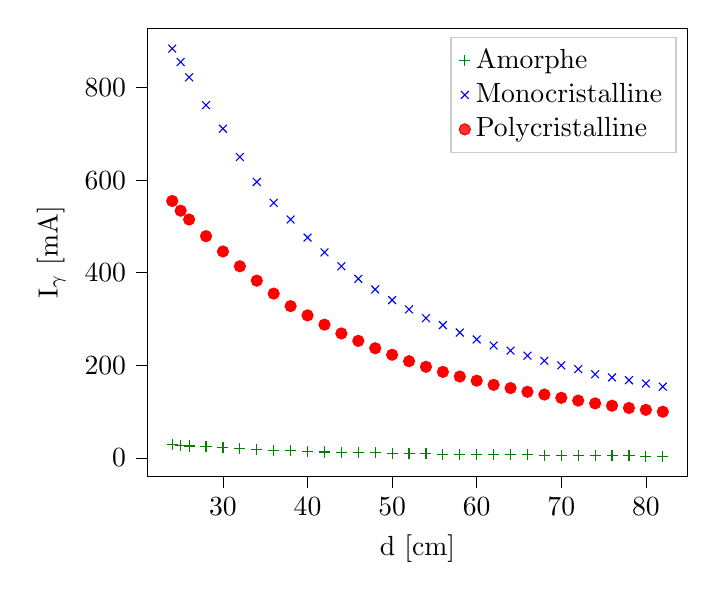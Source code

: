 % This file was created with tikzplotlib v0.10.1.
\begin{tikzpicture}

\definecolor{darkgray176}{RGB}{176,176,176}
\definecolor{green01270}{RGB}{0,127,0}
\definecolor{lightgray204}{RGB}{204,204,204}

\begin{axis}[
legend cell align={left},
legend style={fill opacity=0.8, draw opacity=1, text opacity=1, draw=lightgray204},
tick align=outside,
tick pos=left,
x grid style={darkgray176},
xlabel={d [cm]},
xmin=21.1, xmax=84.9,
xtick style={color=black},
y grid style={darkgray176},
ylabel={I\(\displaystyle _\gamma\) [mA]},
ymin=-40, ymax=928,
ytick style={color=black}
]
\addplot [draw=green01270, fill=green01270, mark=+, only marks]
table{%
x  y
82 4
80 4
78 5
76 5
74 5
72 5
70 5
68 6
66 7
64 7
62 7
60 7
58 8
56 8
54 9
52 9
50 10
48 11
46 11
44 12
42 13
40 14
38 16
36 17
34 18
32 20
30 22
28 24
26 26
25 27
24 29
};
\addlegendentry{Amorphe}
\addplot [draw=blue, fill=blue, mark=x, only marks]
table{%
x  y
82 154
80 161
78 168
76 174
74 181
72 192
70 200
68 210
66 221
64 232
62 243
60 256
58 271
56 287
54 302
52 321
50 341
48 364
46 387
44 414
42 444
40 476
38 515
36 551
34 596
32 650
30 711
28 762
26 822
25 855
24 884
};
\addlegendentry{Monocristalline}
\addplot [draw=red, fill=red, mark=*, only marks]
table{%
x  y
82 100
80 104
78 108
76 113
74 118
72 124
70 130
68 137
66 143
64 151
62 158
60 167
58 176
56 186
54 197
52 209
50 223
48 237
46 253
44 269
42 288
40 308
38 328
36 355
34 383
32 414
30 446
28 479
26 515
25 534
24 555
};
\addlegendentry{Polycristalline}
\end{axis}

\end{tikzpicture}
